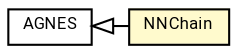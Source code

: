 #!/usr/local/bin/dot
#
# Class diagram 
# Generated by UMLGraph version R5_7_2-60-g0e99a6 (http://www.spinellis.gr/umlgraph/)
#

digraph G {
	graph [fontnames="svg"]
	edge [fontname="Roboto",fontsize=7,labelfontname="Roboto",labelfontsize=7,color="black"];
	node [fontname="Roboto",fontcolor="black",fontsize=8,shape=plaintext,margin=0,width=0,height=0];
	nodesep=0.15;
	ranksep=0.25;
	rankdir=LR;
	// de.lmu.ifi.dbs.elki.algorithm.clustering.hierarchical.NNChain<O>
	c7229021 [label=<<table title="de.lmu.ifi.dbs.elki.algorithm.clustering.hierarchical.NNChain" border="0" cellborder="1" cellspacing="0" cellpadding="2" bgcolor="lemonChiffon" href="NNChain.html" target="_parent">
		<tr><td><table border="0" cellspacing="0" cellpadding="1">
		<tr><td align="center" balign="center"> <font face="Roboto">NNChain</font> </td></tr>
		</table></td></tr>
		</table>>, URL="NNChain.html"];
	// de.lmu.ifi.dbs.elki.algorithm.clustering.hierarchical.AGNES<O>
	c7229023 [label=<<table title="de.lmu.ifi.dbs.elki.algorithm.clustering.hierarchical.AGNES" border="0" cellborder="1" cellspacing="0" cellpadding="2" href="AGNES.html" target="_parent">
		<tr><td><table border="0" cellspacing="0" cellpadding="1">
		<tr><td align="center" balign="center"> <font face="Roboto">AGNES</font> </td></tr>
		</table></td></tr>
		</table>>, URL="AGNES.html"];
	// de.lmu.ifi.dbs.elki.algorithm.clustering.hierarchical.NNChain<O> extends de.lmu.ifi.dbs.elki.algorithm.clustering.hierarchical.AGNES<O>
	c7229023 -> c7229021 [arrowtail=empty,dir=back,weight=10];
}

